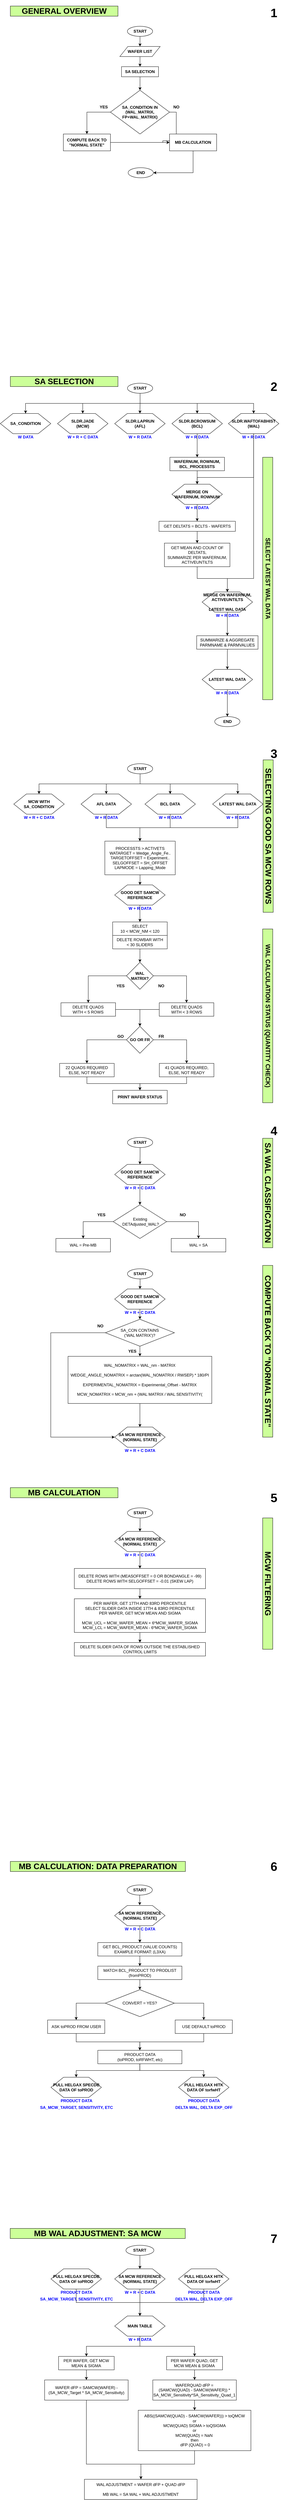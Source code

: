 <mxfile version="12.9.9" type="github">
  <diagram id="1Mv5UenHe6NZsJKYI-XA" name="Page-1">
    <mxGraphModel dx="980" dy="1054" grid="1" gridSize="10" guides="1" tooltips="1" connect="1" arrows="1" fold="1" page="1" pageScale="1" pageWidth="850" pageHeight="1100" math="0" shadow="0">
      <root>
        <mxCell id="0" />
        <mxCell id="1" parent="0" />
        <mxCell id="eDKnLKu3AF1lJeht246Q-283" value="&lt;h1&gt;SA WAL CLASSIFICATION&lt;/h1&gt;" style="rounded=0;whiteSpace=wrap;html=1;fontStyle=1;fillColor=#CCFF99;rotation=90;" vertex="1" parent="1">
          <mxGeometry x="642.47" y="3530" width="325.06" height="30" as="geometry" />
        </mxCell>
        <mxCell id="eDKnLKu3AF1lJeht246Q-268" value="&lt;h1&gt;SELECTING GOOD SA MCW ROWS&lt;/h1&gt;" style="rounded=0;whiteSpace=wrap;html=1;fontStyle=1;fillColor=#CCFF99;rotation=90;" vertex="1" parent="1">
          <mxGeometry x="580" y="2470" width="452.68" height="30" as="geometry" />
        </mxCell>
        <mxCell id="eDKnLKu3AF1lJeht246Q-3" style="edgeStyle=orthogonalEdgeStyle;rounded=0;orthogonalLoop=1;jettySize=auto;html=1;exitX=0.5;exitY=1;exitDx=0;exitDy=0;entryX=0.5;entryY=0;entryDx=0;entryDy=0;fontStyle=1" edge="1" parent="1" source="eDKnLKu3AF1lJeht246Q-1" target="eDKnLKu3AF1lJeht246Q-2">
          <mxGeometry relative="1" as="geometry" />
        </mxCell>
        <mxCell id="eDKnLKu3AF1lJeht246Q-1" value="&lt;span&gt;START&lt;/span&gt;" style="ellipse;whiteSpace=wrap;html=1;fontStyle=1" vertex="1" parent="1">
          <mxGeometry x="387.76" y="80" width="75" height="30" as="geometry" />
        </mxCell>
        <mxCell id="eDKnLKu3AF1lJeht246Q-5" style="edgeStyle=orthogonalEdgeStyle;rounded=0;orthogonalLoop=1;jettySize=auto;html=1;exitX=0.5;exitY=1;exitDx=0;exitDy=0;entryX=0.5;entryY=0;entryDx=0;entryDy=0;fontStyle=1" edge="1" parent="1" source="eDKnLKu3AF1lJeht246Q-2" target="eDKnLKu3AF1lJeht246Q-4">
          <mxGeometry relative="1" as="geometry" />
        </mxCell>
        <mxCell id="eDKnLKu3AF1lJeht246Q-2" value="WAFER LIST" style="shape=parallelogram;perimeter=parallelogramPerimeter;whiteSpace=wrap;html=1;fontStyle=1" vertex="1" parent="1">
          <mxGeometry x="365.26" y="140" width="120" height="30" as="geometry" />
        </mxCell>
        <mxCell id="eDKnLKu3AF1lJeht246Q-7" value="" style="edgeStyle=orthogonalEdgeStyle;rounded=0;orthogonalLoop=1;jettySize=auto;html=1;fontStyle=1" edge="1" parent="1" source="eDKnLKu3AF1lJeht246Q-4" target="eDKnLKu3AF1lJeht246Q-6">
          <mxGeometry relative="1" as="geometry" />
        </mxCell>
        <mxCell id="eDKnLKu3AF1lJeht246Q-4" value="&lt;span&gt;SA SELECTION&lt;/span&gt;" style="rounded=0;whiteSpace=wrap;html=1;fontStyle=1" vertex="1" parent="1">
          <mxGeometry x="370.27" y="200" width="110" height="30" as="geometry" />
        </mxCell>
        <mxCell id="eDKnLKu3AF1lJeht246Q-11" style="edgeStyle=orthogonalEdgeStyle;rounded=0;orthogonalLoop=1;jettySize=auto;html=1;exitX=0;exitY=0.5;exitDx=0;exitDy=0;entryX=0.5;entryY=0;entryDx=0;entryDy=0;fontStyle=1" edge="1" parent="1" source="eDKnLKu3AF1lJeht246Q-6" target="eDKnLKu3AF1lJeht246Q-8">
          <mxGeometry relative="1" as="geometry" />
        </mxCell>
        <mxCell id="eDKnLKu3AF1lJeht246Q-12" style="edgeStyle=orthogonalEdgeStyle;rounded=0;orthogonalLoop=1;jettySize=auto;html=1;exitX=1;exitY=0.5;exitDx=0;exitDy=0;fontStyle=1" edge="1" parent="1" source="eDKnLKu3AF1lJeht246Q-6" target="eDKnLKu3AF1lJeht246Q-10">
          <mxGeometry relative="1" as="geometry" />
        </mxCell>
        <mxCell id="eDKnLKu3AF1lJeht246Q-6" value="SA_CONDITION IN (WAL_MATRIX, FP+WAL_MATRIX)" style="rhombus;whiteSpace=wrap;html=1;fontStyle=1" vertex="1" parent="1">
          <mxGeometry x="337.4" y="270" width="175.71" height="130" as="geometry" />
        </mxCell>
        <mxCell id="eDKnLKu3AF1lJeht246Q-17" style="edgeStyle=orthogonalEdgeStyle;rounded=0;orthogonalLoop=1;jettySize=auto;html=1;exitX=1;exitY=0.5;exitDx=0;exitDy=0;fontStyle=1" edge="1" parent="1" source="eDKnLKu3AF1lJeht246Q-8" target="eDKnLKu3AF1lJeht246Q-10">
          <mxGeometry relative="1" as="geometry" />
        </mxCell>
        <mxCell id="eDKnLKu3AF1lJeht246Q-8" value="&lt;span&gt;COMPUTE BACK TO &quot;NORMAL STATE&quot;&lt;br&gt;&lt;/span&gt;" style="rounded=0;whiteSpace=wrap;html=1;fontStyle=1" vertex="1" parent="1">
          <mxGeometry x="197.4" y="400" width="140" height="50" as="geometry" />
        </mxCell>
        <mxCell id="eDKnLKu3AF1lJeht246Q-20" style="edgeStyle=orthogonalEdgeStyle;rounded=0;orthogonalLoop=1;jettySize=auto;html=1;exitX=0.5;exitY=1;exitDx=0;exitDy=0;entryX=1;entryY=0.5;entryDx=0;entryDy=0;fontStyle=1" edge="1" parent="1" source="eDKnLKu3AF1lJeht246Q-10" target="eDKnLKu3AF1lJeht246Q-18">
          <mxGeometry relative="1" as="geometry" />
        </mxCell>
        <mxCell id="eDKnLKu3AF1lJeht246Q-10" value="&lt;span&gt;MB CALCULATION&lt;br&gt;&lt;/span&gt;" style="rounded=0;whiteSpace=wrap;html=1;fontStyle=1" vertex="1" parent="1">
          <mxGeometry x="513.11" y="400" width="140" height="50" as="geometry" />
        </mxCell>
        <mxCell id="eDKnLKu3AF1lJeht246Q-13" value="&lt;span&gt;YES&lt;/span&gt;" style="text;html=1;align=center;verticalAlign=middle;resizable=0;points=[];autosize=1;fontStyle=1" vertex="1" parent="1">
          <mxGeometry x="297.4" y="310" width="40" height="20" as="geometry" />
        </mxCell>
        <mxCell id="eDKnLKu3AF1lJeht246Q-14" value="&lt;span&gt;NO&lt;/span&gt;" style="text;html=1;align=center;verticalAlign=middle;resizable=0;points=[];autosize=1;fontStyle=1" vertex="1" parent="1">
          <mxGeometry x="518.11" y="310" width="30" height="20" as="geometry" />
        </mxCell>
        <mxCell id="eDKnLKu3AF1lJeht246Q-18" value="&lt;span&gt;END&lt;/span&gt;" style="ellipse;whiteSpace=wrap;html=1;fontStyle=1" vertex="1" parent="1">
          <mxGeometry x="390" y="500" width="75" height="30" as="geometry" />
        </mxCell>
        <mxCell id="eDKnLKu3AF1lJeht246Q-21" value="&lt;h1&gt;&lt;span&gt;SA SELECTION&lt;/span&gt;&lt;/h1&gt;" style="rounded=0;whiteSpace=wrap;html=1;fontStyle=1;fillColor=#CCFF99;" vertex="1" parent="1">
          <mxGeometry x="39.76" y="1120" width="320" height="30" as="geometry" />
        </mxCell>
        <mxCell id="eDKnLKu3AF1lJeht246Q-38" style="edgeStyle=orthogonalEdgeStyle;rounded=0;orthogonalLoop=1;jettySize=auto;html=1;exitX=0.5;exitY=1;exitDx=0;exitDy=0;fontStyle=1" edge="1" parent="1" source="eDKnLKu3AF1lJeht246Q-22" target="eDKnLKu3AF1lJeht246Q-36">
          <mxGeometry relative="1" as="geometry" />
        </mxCell>
        <mxCell id="eDKnLKu3AF1lJeht246Q-39" style="edgeStyle=orthogonalEdgeStyle;rounded=0;orthogonalLoop=1;jettySize=auto;html=1;exitX=0.5;exitY=1;exitDx=0;exitDy=0;fontStyle=1" edge="1" parent="1" source="eDKnLKu3AF1lJeht246Q-22" target="eDKnLKu3AF1lJeht246Q-29">
          <mxGeometry relative="1" as="geometry" />
        </mxCell>
        <mxCell id="eDKnLKu3AF1lJeht246Q-40" style="edgeStyle=orthogonalEdgeStyle;rounded=0;orthogonalLoop=1;jettySize=auto;html=1;exitX=0.5;exitY=1;exitDx=0;exitDy=0;fontStyle=1" edge="1" parent="1" source="eDKnLKu3AF1lJeht246Q-22" target="eDKnLKu3AF1lJeht246Q-23">
          <mxGeometry relative="1" as="geometry" />
        </mxCell>
        <mxCell id="eDKnLKu3AF1lJeht246Q-41" style="edgeStyle=orthogonalEdgeStyle;rounded=0;orthogonalLoop=1;jettySize=auto;html=1;exitX=0.5;exitY=1;exitDx=0;exitDy=0;fontStyle=1" edge="1" parent="1" source="eDKnLKu3AF1lJeht246Q-22" target="eDKnLKu3AF1lJeht246Q-25">
          <mxGeometry relative="1" as="geometry" />
        </mxCell>
        <mxCell id="eDKnLKu3AF1lJeht246Q-42" style="edgeStyle=orthogonalEdgeStyle;rounded=0;orthogonalLoop=1;jettySize=auto;html=1;exitX=0.5;exitY=1;exitDx=0;exitDy=0;fontStyle=1" edge="1" parent="1" source="eDKnLKu3AF1lJeht246Q-22" target="eDKnLKu3AF1lJeht246Q-27">
          <mxGeometry relative="1" as="geometry" />
        </mxCell>
        <mxCell id="eDKnLKu3AF1lJeht246Q-22" value="&lt;span&gt;START&lt;/span&gt;" style="ellipse;whiteSpace=wrap;html=1;fontStyle=1" vertex="1" parent="1">
          <mxGeometry x="388" y="1140" width="75" height="30" as="geometry" />
        </mxCell>
        <mxCell id="eDKnLKu3AF1lJeht246Q-23" value="SLDR.JADE&lt;br&gt;(MCW)" style="shape=hexagon;perimeter=hexagonPerimeter2;whiteSpace=wrap;html=1;fontStyle=1" vertex="1" parent="1">
          <mxGeometry x="180" y="1230" width="150" height="60" as="geometry" />
        </mxCell>
        <mxCell id="eDKnLKu3AF1lJeht246Q-24" value="&lt;font color=&quot;#0000ff&quot;&gt;W + R + C DATA&lt;/font&gt;" style="text;html=1;align=center;verticalAlign=middle;resizable=0;points=[];autosize=1;fontStyle=1" vertex="1" parent="1">
          <mxGeometry x="200" y="1290" width="110" height="20" as="geometry" />
        </mxCell>
        <mxCell id="eDKnLKu3AF1lJeht246Q-25" value="SLDR.LAPRUN&lt;br&gt;(AFL)" style="shape=hexagon;perimeter=hexagonPerimeter2;whiteSpace=wrap;html=1;fontStyle=1" vertex="1" parent="1">
          <mxGeometry x="350" y="1230" width="150" height="60" as="geometry" />
        </mxCell>
        <mxCell id="eDKnLKu3AF1lJeht246Q-26" value="&lt;font color=&quot;#0000ff&quot;&gt;W + R DATA&lt;/font&gt;" style="text;html=1;align=center;verticalAlign=middle;resizable=0;points=[];autosize=1;fontStyle=1" vertex="1" parent="1">
          <mxGeometry x="385" y="1290" width="80" height="20" as="geometry" />
        </mxCell>
        <mxCell id="eDKnLKu3AF1lJeht246Q-142" value="" style="edgeStyle=orthogonalEdgeStyle;rounded=0;orthogonalLoop=1;jettySize=auto;html=1;fontStyle=1" edge="1" parent="1" source="eDKnLKu3AF1lJeht246Q-27" target="eDKnLKu3AF1lJeht246Q-44">
          <mxGeometry relative="1" as="geometry" />
        </mxCell>
        <mxCell id="eDKnLKu3AF1lJeht246Q-27" value="SLDR.BCROWSUM&lt;br&gt;(BCL)" style="shape=hexagon;perimeter=hexagonPerimeter2;whiteSpace=wrap;html=1;fontStyle=1" vertex="1" parent="1">
          <mxGeometry x="520.27" y="1230" width="150" height="60" as="geometry" />
        </mxCell>
        <mxCell id="eDKnLKu3AF1lJeht246Q-28" value="&lt;font color=&quot;#0000ff&quot;&gt;W + R DATA&lt;/font&gt;" style="text;html=1;align=center;verticalAlign=middle;resizable=0;points=[];autosize=1;fontStyle=1" vertex="1" parent="1">
          <mxGeometry x="555.27" y="1290" width="80" height="20" as="geometry" />
        </mxCell>
        <mxCell id="eDKnLKu3AF1lJeht246Q-70" style="edgeStyle=orthogonalEdgeStyle;rounded=0;orthogonalLoop=1;jettySize=auto;html=1;fontStyle=1" edge="1" parent="1" source="eDKnLKu3AF1lJeht246Q-29" target="eDKnLKu3AF1lJeht246Q-63">
          <mxGeometry relative="1" as="geometry">
            <Array as="points">
              <mxPoint x="763" y="1720" />
              <mxPoint x="685" y="1720" />
            </Array>
          </mxGeometry>
        </mxCell>
        <mxCell id="eDKnLKu3AF1lJeht246Q-143" style="edgeStyle=orthogonalEdgeStyle;rounded=0;orthogonalLoop=1;jettySize=auto;html=1;entryX=0.5;entryY=0;entryDx=0;entryDy=0;fontStyle=1" edge="1" parent="1" source="eDKnLKu3AF1lJeht246Q-29" target="eDKnLKu3AF1lJeht246Q-48">
          <mxGeometry relative="1" as="geometry">
            <Array as="points">
              <mxPoint x="763" y="1420" />
              <mxPoint x="595" y="1420" />
            </Array>
          </mxGeometry>
        </mxCell>
        <mxCell id="eDKnLKu3AF1lJeht246Q-29" value="SLDR.WAFTOFABHIST&lt;br&gt;(WAL)" style="shape=hexagon;perimeter=hexagonPerimeter2;whiteSpace=wrap;html=1;fontStyle=1" vertex="1" parent="1">
          <mxGeometry x="688.11" y="1230" width="150" height="60" as="geometry" />
        </mxCell>
        <mxCell id="eDKnLKu3AF1lJeht246Q-30" value="&lt;font color=&quot;#0000ff&quot;&gt;W + R DATA&lt;/font&gt;" style="text;html=1;align=center;verticalAlign=middle;resizable=0;points=[];autosize=1;fontStyle=1" vertex="1" parent="1">
          <mxGeometry x="723.11" y="1290" width="80" height="20" as="geometry" />
        </mxCell>
        <mxCell id="eDKnLKu3AF1lJeht246Q-36" value="SA_CONDITION" style="shape=hexagon;perimeter=hexagonPerimeter2;whiteSpace=wrap;html=1;fontStyle=1" vertex="1" parent="1">
          <mxGeometry x="10" y="1230" width="150" height="60" as="geometry" />
        </mxCell>
        <mxCell id="eDKnLKu3AF1lJeht246Q-37" value="&lt;font color=&quot;#0000ff&quot;&gt;W DATA&lt;/font&gt;" style="text;html=1;align=center;verticalAlign=middle;resizable=0;points=[];autosize=1;fontStyle=1" vertex="1" parent="1">
          <mxGeometry x="55" y="1290" width="60" height="20" as="geometry" />
        </mxCell>
        <mxCell id="eDKnLKu3AF1lJeht246Q-144" value="" style="edgeStyle=orthogonalEdgeStyle;rounded=0;orthogonalLoop=1;jettySize=auto;html=1;fontStyle=1" edge="1" parent="1" source="eDKnLKu3AF1lJeht246Q-44" target="eDKnLKu3AF1lJeht246Q-48">
          <mxGeometry relative="1" as="geometry" />
        </mxCell>
        <mxCell id="eDKnLKu3AF1lJeht246Q-44" value="WAFERNUM, ROWNUM, BCL_PROCESSTS" style="rounded=0;whiteSpace=wrap;html=1;fontStyle=1" vertex="1" parent="1">
          <mxGeometry x="514.15" y="1360" width="162.23" height="40" as="geometry" />
        </mxCell>
        <mxCell id="eDKnLKu3AF1lJeht246Q-55" style="edgeStyle=orthogonalEdgeStyle;rounded=0;orthogonalLoop=1;jettySize=auto;html=1;exitX=0.5;exitY=1;exitDx=0;exitDy=0;entryX=0.5;entryY=0;entryDx=0;entryDy=0;fontStyle=1" edge="1" parent="1" source="eDKnLKu3AF1lJeht246Q-48" target="eDKnLKu3AF1lJeht246Q-52">
          <mxGeometry relative="1" as="geometry" />
        </mxCell>
        <mxCell id="eDKnLKu3AF1lJeht246Q-48" value="MERGE ON &lt;br&gt;WAFERNUM, ROWNUM" style="shape=hexagon;perimeter=hexagonPerimeter2;whiteSpace=wrap;html=1;fontStyle=1" vertex="1" parent="1">
          <mxGeometry x="520.27" y="1440" width="150" height="60" as="geometry" />
        </mxCell>
        <mxCell id="eDKnLKu3AF1lJeht246Q-49" value="&lt;font color=&quot;#0000ff&quot;&gt;W + R DATA&lt;/font&gt;" style="text;html=1;align=center;verticalAlign=middle;resizable=0;points=[];autosize=1;fontStyle=1" vertex="1" parent="1">
          <mxGeometry x="555.27" y="1500" width="80" height="20" as="geometry" />
        </mxCell>
        <mxCell id="eDKnLKu3AF1lJeht246Q-59" style="edgeStyle=orthogonalEdgeStyle;rounded=0;orthogonalLoop=1;jettySize=auto;html=1;exitX=0.5;exitY=1;exitDx=0;exitDy=0;fontStyle=1" edge="1" parent="1" source="eDKnLKu3AF1lJeht246Q-52" target="eDKnLKu3AF1lJeht246Q-56">
          <mxGeometry relative="1" as="geometry" />
        </mxCell>
        <mxCell id="eDKnLKu3AF1lJeht246Q-52" value="&lt;span&gt;GET DELTATS = BCLTS - WAFERTS&lt;br&gt;&lt;/span&gt;" style="rounded=0;whiteSpace=wrap;html=1;fontStyle=0" vertex="1" parent="1">
          <mxGeometry x="481.72" y="1550" width="227.1" height="30" as="geometry" />
        </mxCell>
        <mxCell id="eDKnLKu3AF1lJeht246Q-71" style="edgeStyle=orthogonalEdgeStyle;rounded=0;orthogonalLoop=1;jettySize=auto;html=1;fontStyle=1" edge="1" parent="1" source="eDKnLKu3AF1lJeht246Q-56" target="eDKnLKu3AF1lJeht246Q-63">
          <mxGeometry relative="1" as="geometry">
            <Array as="points">
              <mxPoint x="595" y="1720" />
              <mxPoint x="685" y="1720" />
            </Array>
          </mxGeometry>
        </mxCell>
        <mxCell id="eDKnLKu3AF1lJeht246Q-56" value="GET MEAN AND COUNT OF DELTATS,&lt;br&gt;SUMMARIZE PER WAFERNUM, ACTIVEUNTILTS" style="rounded=0;whiteSpace=wrap;html=1;fontStyle=0" vertex="1" parent="1">
          <mxGeometry x="497.9" y="1615" width="194.73" height="70" as="geometry" />
        </mxCell>
        <mxCell id="eDKnLKu3AF1lJeht246Q-159" style="edgeStyle=orthogonalEdgeStyle;rounded=0;orthogonalLoop=1;jettySize=auto;html=1;exitX=0.5;exitY=1;exitDx=0;exitDy=0;" edge="1" parent="1" source="eDKnLKu3AF1lJeht246Q-63" target="eDKnLKu3AF1lJeht246Q-156">
          <mxGeometry relative="1" as="geometry" />
        </mxCell>
        <mxCell id="eDKnLKu3AF1lJeht246Q-63" value="MERGE ON WAFERNUM, ACTIVEUNTILTS&lt;br&gt;&lt;br&gt;LATEST WAL DATA" style="shape=hexagon;perimeter=hexagonPerimeter2;whiteSpace=wrap;html=1;fontStyle=1" vertex="1" parent="1">
          <mxGeometry x="610" y="1760" width="150" height="60" as="geometry" />
        </mxCell>
        <mxCell id="eDKnLKu3AF1lJeht246Q-64" value="&lt;font color=&quot;#0000ff&quot;&gt;W + R DATA&lt;/font&gt;" style="text;html=1;align=center;verticalAlign=middle;resizable=0;points=[];autosize=1;fontStyle=1" vertex="1" parent="1">
          <mxGeometry x="645" y="1820" width="80" height="20" as="geometry" />
        </mxCell>
        <mxCell id="eDKnLKu3AF1lJeht246Q-72" value="&lt;font color=&quot;#0000ff&quot;&gt;W + R DATA&lt;/font&gt;" style="text;html=1;align=center;verticalAlign=middle;resizable=0;points=[];autosize=1;fontStyle=1" vertex="1" parent="1">
          <mxGeometry x="645" y="2050" width="80" height="20" as="geometry" />
        </mxCell>
        <mxCell id="eDKnLKu3AF1lJeht246Q-299" style="edgeStyle=orthogonalEdgeStyle;rounded=0;orthogonalLoop=1;jettySize=auto;html=1;entryX=0.5;entryY=0;entryDx=0;entryDy=0;" edge="1" parent="1" source="eDKnLKu3AF1lJeht246Q-73" target="eDKnLKu3AF1lJeht246Q-298">
          <mxGeometry relative="1" as="geometry" />
        </mxCell>
        <mxCell id="eDKnLKu3AF1lJeht246Q-73" value="LATEST WAL DATA" style="shape=hexagon;perimeter=hexagonPerimeter2;whiteSpace=wrap;html=1;fontStyle=1" vertex="1" parent="1">
          <mxGeometry x="610" y="1990" width="150" height="60" as="geometry" />
        </mxCell>
        <mxCell id="eDKnLKu3AF1lJeht246Q-93" value="SELECT&lt;br&gt;10 &amp;lt; MCW_NM &amp;lt; 120" style="rounded=0;whiteSpace=wrap;html=1;fontStyle=0" vertex="1" parent="1">
          <mxGeometry x="344" y="2740" width="162.23" height="40" as="geometry" />
        </mxCell>
        <mxCell id="eDKnLKu3AF1lJeht246Q-313" style="edgeStyle=orthogonalEdgeStyle;rounded=0;orthogonalLoop=1;jettySize=auto;html=1;exitX=0.5;exitY=1;exitDx=0;exitDy=0;" edge="1" parent="1" source="eDKnLKu3AF1lJeht246Q-97" target="eDKnLKu3AF1lJeht246Q-99">
          <mxGeometry relative="1" as="geometry" />
        </mxCell>
        <mxCell id="eDKnLKu3AF1lJeht246Q-97" value="DELETE ROWBAR WITH&lt;br&gt;&amp;lt; 30 SLIDERS" style="rounded=0;whiteSpace=wrap;html=1;fontStyle=0" vertex="1" parent="1">
          <mxGeometry x="344" y="2780" width="162.23" height="40" as="geometry" />
        </mxCell>
        <mxCell id="eDKnLKu3AF1lJeht246Q-314" style="edgeStyle=orthogonalEdgeStyle;rounded=0;orthogonalLoop=1;jettySize=auto;html=1;exitX=0;exitY=0.5;exitDx=0;exitDy=0;" edge="1" parent="1" source="eDKnLKu3AF1lJeht246Q-99" target="eDKnLKu3AF1lJeht246Q-107">
          <mxGeometry relative="1" as="geometry" />
        </mxCell>
        <mxCell id="eDKnLKu3AF1lJeht246Q-315" style="edgeStyle=orthogonalEdgeStyle;rounded=0;orthogonalLoop=1;jettySize=auto;html=1;exitX=1;exitY=0.5;exitDx=0;exitDy=0;entryX=0.5;entryY=0;entryDx=0;entryDy=0;" edge="1" parent="1" source="eDKnLKu3AF1lJeht246Q-99" target="eDKnLKu3AF1lJeht246Q-104">
          <mxGeometry relative="1" as="geometry" />
        </mxCell>
        <mxCell id="eDKnLKu3AF1lJeht246Q-99" value="WAL MATRIX?" style="rhombus;whiteSpace=wrap;html=1;fontStyle=1" vertex="1" parent="1">
          <mxGeometry x="385.0" y="2860" width="80" height="80" as="geometry" />
        </mxCell>
        <mxCell id="eDKnLKu3AF1lJeht246Q-318" style="edgeStyle=orthogonalEdgeStyle;rounded=0;orthogonalLoop=1;jettySize=auto;html=1;exitX=0;exitY=0.5;exitDx=0;exitDy=0;entryX=0.5;entryY=0;entryDx=0;entryDy=0;" edge="1" parent="1" source="eDKnLKu3AF1lJeht246Q-104" target="eDKnLKu3AF1lJeht246Q-120">
          <mxGeometry relative="1" as="geometry" />
        </mxCell>
        <mxCell id="eDKnLKu3AF1lJeht246Q-104" value="DELETE QUADS &lt;br&gt;WITH &amp;lt; 3 ROWS" style="rounded=0;whiteSpace=wrap;html=1;fontStyle=0" vertex="1" parent="1">
          <mxGeometry x="482.5" y="2980" width="162.23" height="40" as="geometry" />
        </mxCell>
        <mxCell id="eDKnLKu3AF1lJeht246Q-317" style="edgeStyle=orthogonalEdgeStyle;rounded=0;orthogonalLoop=1;jettySize=auto;html=1;exitX=1;exitY=0.5;exitDx=0;exitDy=0;entryX=0.5;entryY=0;entryDx=0;entryDy=0;" edge="1" parent="1" source="eDKnLKu3AF1lJeht246Q-107" target="eDKnLKu3AF1lJeht246Q-120">
          <mxGeometry relative="1" as="geometry" />
        </mxCell>
        <mxCell id="eDKnLKu3AF1lJeht246Q-107" value="DELETE QUADS &lt;br&gt;WITH &amp;lt; 5 ROWS" style="rounded=0;whiteSpace=wrap;html=1;fontStyle=0" vertex="1" parent="1">
          <mxGeometry x="190.27" y="2980" width="162.23" height="40" as="geometry" />
        </mxCell>
        <mxCell id="eDKnLKu3AF1lJeht246Q-110" value="&lt;span&gt;YES&lt;/span&gt;" style="text;html=1;align=center;verticalAlign=middle;resizable=0;points=[];autosize=1;fontStyle=1" vertex="1" parent="1">
          <mxGeometry x="346.93" y="2920" width="40" height="20" as="geometry" />
        </mxCell>
        <mxCell id="eDKnLKu3AF1lJeht246Q-111" value="&lt;span&gt;NO&lt;/span&gt;" style="text;html=1;align=center;verticalAlign=middle;resizable=0;points=[];autosize=1;fontStyle=1" vertex="1" parent="1">
          <mxGeometry x="473.05" y="2920" width="30" height="20" as="geometry" />
        </mxCell>
        <mxCell id="eDKnLKu3AF1lJeht246Q-319" style="edgeStyle=orthogonalEdgeStyle;rounded=0;orthogonalLoop=1;jettySize=auto;html=1;exitX=0;exitY=0.5;exitDx=0;exitDy=0;" edge="1" parent="1" source="eDKnLKu3AF1lJeht246Q-120" target="eDKnLKu3AF1lJeht246Q-122">
          <mxGeometry relative="1" as="geometry" />
        </mxCell>
        <mxCell id="eDKnLKu3AF1lJeht246Q-320" style="edgeStyle=orthogonalEdgeStyle;rounded=0;orthogonalLoop=1;jettySize=auto;html=1;exitX=1;exitY=0.5;exitDx=0;exitDy=0;" edge="1" parent="1" source="eDKnLKu3AF1lJeht246Q-120" target="eDKnLKu3AF1lJeht246Q-121">
          <mxGeometry relative="1" as="geometry" />
        </mxCell>
        <mxCell id="eDKnLKu3AF1lJeht246Q-120" value="GO OR FR" style="rhombus;whiteSpace=wrap;html=1;fontStyle=1" vertex="1" parent="1">
          <mxGeometry x="385.0" y="3050" width="80" height="80" as="geometry" />
        </mxCell>
        <mxCell id="eDKnLKu3AF1lJeht246Q-323" style="edgeStyle=orthogonalEdgeStyle;rounded=0;orthogonalLoop=1;jettySize=auto;html=1;exitX=0.5;exitY=1;exitDx=0;exitDy=0;" edge="1" parent="1" source="eDKnLKu3AF1lJeht246Q-121" target="eDKnLKu3AF1lJeht246Q-321">
          <mxGeometry relative="1" as="geometry" />
        </mxCell>
        <mxCell id="eDKnLKu3AF1lJeht246Q-121" value="41 QUADS REQUIRED,&lt;br&gt;ELSE, NOT READY" style="rounded=0;whiteSpace=wrap;html=1;fontStyle=0" vertex="1" parent="1">
          <mxGeometry x="482.77" y="3160" width="162.23" height="40" as="geometry" />
        </mxCell>
        <mxCell id="eDKnLKu3AF1lJeht246Q-322" style="edgeStyle=orthogonalEdgeStyle;rounded=0;orthogonalLoop=1;jettySize=auto;html=1;exitX=0.5;exitY=1;exitDx=0;exitDy=0;" edge="1" parent="1" source="eDKnLKu3AF1lJeht246Q-122" target="eDKnLKu3AF1lJeht246Q-321">
          <mxGeometry relative="1" as="geometry" />
        </mxCell>
        <mxCell id="eDKnLKu3AF1lJeht246Q-122" value="22 QUADS REQUIRED&lt;br&gt;ELSE, NOT READY" style="rounded=0;whiteSpace=wrap;html=1;fontStyle=0" vertex="1" parent="1">
          <mxGeometry x="186.29" y="3160" width="162.23" height="40" as="geometry" />
        </mxCell>
        <mxCell id="eDKnLKu3AF1lJeht246Q-145" value="MCW WITH SA_CONDITION" style="shape=hexagon;perimeter=hexagonPerimeter2;whiteSpace=wrap;html=1;fontStyle=1" vertex="1" parent="1">
          <mxGeometry x="50" y="2360" width="150" height="60" as="geometry" />
        </mxCell>
        <mxCell id="eDKnLKu3AF1lJeht246Q-146" value="&lt;font color=&quot;#0000ff&quot;&gt;W + R + C DATA&lt;/font&gt;" style="text;html=1;align=center;verticalAlign=middle;resizable=0;points=[];autosize=1;fontStyle=1" vertex="1" parent="1">
          <mxGeometry x="70" y="2420" width="110" height="20" as="geometry" />
        </mxCell>
        <mxCell id="eDKnLKu3AF1lJeht246Q-280" style="edgeStyle=orthogonalEdgeStyle;rounded=0;orthogonalLoop=1;jettySize=auto;html=1;" edge="1" parent="1" source="eDKnLKu3AF1lJeht246Q-147" target="eDKnLKu3AF1lJeht246Q-183">
          <mxGeometry relative="1" as="geometry" />
        </mxCell>
        <mxCell id="eDKnLKu3AF1lJeht246Q-147" value="PROCESSTS &amp;gt; ACTIVETS&lt;br&gt;WATARGET = Wedge_Angle_Fe..&lt;br&gt;TARGETOFFSET = Experiment..&lt;br&gt;SELGOFFSET = SH_OFFSET&lt;br&gt;LAPMODE = Lapping_Mode" style="rounded=0;whiteSpace=wrap;html=1;fontStyle=0" vertex="1" parent="1">
          <mxGeometry x="320.73" y="2500" width="209.27" height="100" as="geometry" />
        </mxCell>
        <mxCell id="eDKnLKu3AF1lJeht246Q-275" style="edgeStyle=orthogonalEdgeStyle;rounded=0;orthogonalLoop=1;jettySize=auto;html=1;" edge="1" parent="1" source="eDKnLKu3AF1lJeht246Q-152" target="eDKnLKu3AF1lJeht246Q-147">
          <mxGeometry relative="1" as="geometry">
            <Array as="points">
              <mxPoint x="325" y="2460" />
              <mxPoint x="425" y="2460" />
            </Array>
          </mxGeometry>
        </mxCell>
        <mxCell id="eDKnLKu3AF1lJeht246Q-152" value="AFL DATA" style="shape=hexagon;perimeter=hexagonPerimeter2;whiteSpace=wrap;html=1;fontStyle=1" vertex="1" parent="1">
          <mxGeometry x="250" y="2360" width="150" height="60" as="geometry" />
        </mxCell>
        <mxCell id="eDKnLKu3AF1lJeht246Q-153" value="&lt;font color=&quot;#0000ff&quot;&gt;W + R DATA&lt;/font&gt;" style="text;html=1;align=center;verticalAlign=middle;resizable=0;points=[];autosize=1;fontStyle=1" vertex="1" parent="1">
          <mxGeometry x="285" y="2420" width="80" height="20" as="geometry" />
        </mxCell>
        <mxCell id="eDKnLKu3AF1lJeht246Q-279" style="edgeStyle=orthogonalEdgeStyle;rounded=0;orthogonalLoop=1;jettySize=auto;html=1;" edge="1" parent="1" source="eDKnLKu3AF1lJeht246Q-154" target="eDKnLKu3AF1lJeht246Q-147">
          <mxGeometry relative="1" as="geometry">
            <Array as="points">
              <mxPoint x="515" y="2460" />
              <mxPoint x="425" y="2460" />
            </Array>
          </mxGeometry>
        </mxCell>
        <mxCell id="eDKnLKu3AF1lJeht246Q-154" value="BCL DATA" style="shape=hexagon;perimeter=hexagonPerimeter2;whiteSpace=wrap;html=1;fontStyle=1" vertex="1" parent="1">
          <mxGeometry x="440" y="2360" width="150" height="60" as="geometry" />
        </mxCell>
        <mxCell id="eDKnLKu3AF1lJeht246Q-155" value="&lt;font color=&quot;#0000ff&quot;&gt;W + R DATA&lt;/font&gt;" style="text;html=1;align=center;verticalAlign=middle;resizable=0;points=[];autosize=1;fontStyle=1" vertex="1" parent="1">
          <mxGeometry x="475" y="2420" width="80" height="20" as="geometry" />
        </mxCell>
        <mxCell id="eDKnLKu3AF1lJeht246Q-160" value="" style="edgeStyle=orthogonalEdgeStyle;rounded=0;orthogonalLoop=1;jettySize=auto;html=1;" edge="1" parent="1" source="eDKnLKu3AF1lJeht246Q-156" target="eDKnLKu3AF1lJeht246Q-73">
          <mxGeometry relative="1" as="geometry" />
        </mxCell>
        <mxCell id="eDKnLKu3AF1lJeht246Q-156" value="&lt;div&gt;&lt;span style=&quot;font-weight: normal&quot;&gt;&lt;span style=&quot;color: rgb(0 , 0 , 0) ; font-family: &amp;#34;helvetica&amp;#34; ; font-size: 12px ; font-style: normal ; letter-spacing: normal ; text-indent: 0px ; text-transform: none ; word-spacing: 0px ; background-color: rgb(248 , 249 , 250) ; float: none ; display: inline&quot;&gt;SUMMARIZE &amp;amp; AGGREGATE PARMNAME &amp;amp; PARMVALUES&lt;/span&gt;&lt;/span&gt;&lt;br&gt;&lt;/div&gt;" style="rounded=0;whiteSpace=wrap;html=1;fontStyle=1" vertex="1" parent="1">
          <mxGeometry x="593.81" y="1890" width="182.37" height="40" as="geometry" />
        </mxCell>
        <mxCell id="eDKnLKu3AF1lJeht246Q-312" style="edgeStyle=orthogonalEdgeStyle;rounded=0;orthogonalLoop=1;jettySize=auto;html=1;exitX=0.5;exitY=1;exitDx=0;exitDy=0;" edge="1" parent="1" source="eDKnLKu3AF1lJeht246Q-183" target="eDKnLKu3AF1lJeht246Q-93">
          <mxGeometry relative="1" as="geometry" />
        </mxCell>
        <mxCell id="eDKnLKu3AF1lJeht246Q-183" value="GOOD DET SAMCW REFERENCE" style="shape=hexagon;perimeter=hexagonPerimeter2;whiteSpace=wrap;html=1;fontStyle=1" vertex="1" parent="1">
          <mxGeometry x="350" y="2630" width="150" height="60" as="geometry" />
        </mxCell>
        <mxCell id="eDKnLKu3AF1lJeht246Q-184" value="&lt;font color=&quot;#0000ff&quot;&gt;W + R DATA&lt;/font&gt;" style="text;html=1;align=center;verticalAlign=middle;resizable=0;points=[];autosize=1;fontStyle=1" vertex="1" parent="1">
          <mxGeometry x="385.36" y="2690" width="80" height="20" as="geometry" />
        </mxCell>
        <mxCell id="eDKnLKu3AF1lJeht246Q-294" style="edgeStyle=orthogonalEdgeStyle;rounded=0;orthogonalLoop=1;jettySize=auto;html=1;exitX=0;exitY=0.5;exitDx=0;exitDy=0;entryX=0.5;entryY=0;entryDx=0;entryDy=0;" edge="1" parent="1" source="eDKnLKu3AF1lJeht246Q-188" target="eDKnLKu3AF1lJeht246Q-192">
          <mxGeometry relative="1" as="geometry" />
        </mxCell>
        <mxCell id="eDKnLKu3AF1lJeht246Q-295" style="edgeStyle=orthogonalEdgeStyle;rounded=0;orthogonalLoop=1;jettySize=auto;html=1;entryX=0.5;entryY=0;entryDx=0;entryDy=0;" edge="1" parent="1" source="eDKnLKu3AF1lJeht246Q-188" target="eDKnLKu3AF1lJeht246Q-194">
          <mxGeometry relative="1" as="geometry" />
        </mxCell>
        <mxCell id="eDKnLKu3AF1lJeht246Q-188" value="&lt;span style=&quot;font-weight: normal&quot;&gt;Existing&lt;br&gt;&amp;nbsp;DETAdjusted_WAL?&lt;/span&gt;" style="rhombus;whiteSpace=wrap;html=1;fontStyle=1" vertex="1" parent="1">
          <mxGeometry x="345.57" y="3580" width="158.86" height="100" as="geometry" />
        </mxCell>
        <mxCell id="eDKnLKu3AF1lJeht246Q-192" value="WAL = Pre-MB" style="rounded=0;whiteSpace=wrap;html=1;fontStyle=0" vertex="1" parent="1">
          <mxGeometry x="175.17" y="3680" width="162.23" height="40" as="geometry" />
        </mxCell>
        <mxCell id="eDKnLKu3AF1lJeht246Q-194" value="WAL = SA" style="rounded=0;whiteSpace=wrap;html=1;fontStyle=0" vertex="1" parent="1">
          <mxGeometry x="518.11" y="3680" width="162.23" height="40" as="geometry" />
        </mxCell>
        <mxCell id="eDKnLKu3AF1lJeht246Q-196" value="&lt;b&gt;YES&lt;/b&gt;" style="text;html=1;align=center;verticalAlign=middle;resizable=0;points=[];autosize=1;" vertex="1" parent="1">
          <mxGeometry x="290" y="3600" width="40" height="20" as="geometry" />
        </mxCell>
        <mxCell id="eDKnLKu3AF1lJeht246Q-204" value="&lt;b&gt;NO&lt;/b&gt;" style="text;html=1;align=center;verticalAlign=middle;resizable=0;points=[];autosize=1;" vertex="1" parent="1">
          <mxGeometry x="537.13" y="3600" width="30" height="20" as="geometry" />
        </mxCell>
        <mxCell id="eDKnLKu3AF1lJeht246Q-332" style="edgeStyle=orthogonalEdgeStyle;rounded=0;orthogonalLoop=1;jettySize=auto;html=1;exitX=0.5;exitY=1;exitDx=0;exitDy=0;" edge="1" parent="1" source="eDKnLKu3AF1lJeht246Q-206" target="eDKnLKu3AF1lJeht246Q-329">
          <mxGeometry relative="1" as="geometry" />
        </mxCell>
        <mxCell id="eDKnLKu3AF1lJeht246Q-206" value="&lt;span&gt;START&lt;/span&gt;" style="ellipse;whiteSpace=wrap;html=1;fontStyle=1" vertex="1" parent="1">
          <mxGeometry x="388" y="3770" width="75" height="30" as="geometry" />
        </mxCell>
        <mxCell id="eDKnLKu3AF1lJeht246Q-239" style="edgeStyle=orthogonalEdgeStyle;rounded=0;orthogonalLoop=1;jettySize=auto;html=1;" edge="1" parent="1" source="eDKnLKu3AF1lJeht246Q-233" target="eDKnLKu3AF1lJeht246Q-238">
          <mxGeometry relative="1" as="geometry" />
        </mxCell>
        <mxCell id="eDKnLKu3AF1lJeht246Q-399" style="edgeStyle=orthogonalEdgeStyle;rounded=0;orthogonalLoop=1;jettySize=auto;html=1;exitX=0;exitY=0.5;exitDx=0;exitDy=0;entryX=0;entryY=0.5;entryDx=0;entryDy=0;" edge="1" parent="1" source="eDKnLKu3AF1lJeht246Q-233" target="eDKnLKu3AF1lJeht246Q-342">
          <mxGeometry relative="1" as="geometry">
            <Array as="points">
              <mxPoint x="160" y="3960" />
              <mxPoint x="160" y="4270" />
            </Array>
          </mxGeometry>
        </mxCell>
        <mxCell id="eDKnLKu3AF1lJeht246Q-233" value="&lt;span&gt;SA_CON CONTAINS &lt;br&gt;(&#39;WAL MATRIX&#39;)?&lt;/span&gt;" style="rhombus;whiteSpace=wrap;html=1;fontStyle=0" vertex="1" parent="1">
          <mxGeometry x="322.37" y="3920" width="205.24" height="80" as="geometry" />
        </mxCell>
        <mxCell id="eDKnLKu3AF1lJeht246Q-344" value="" style="edgeStyle=orthogonalEdgeStyle;rounded=0;orthogonalLoop=1;jettySize=auto;html=1;" edge="1" parent="1" source="eDKnLKu3AF1lJeht246Q-238" target="eDKnLKu3AF1lJeht246Q-342">
          <mxGeometry relative="1" as="geometry" />
        </mxCell>
        <mxCell id="eDKnLKu3AF1lJeht246Q-238" value="WAL_NOMATRIX = WAL_nm - MATRIX&lt;br&gt;&lt;br&gt;WEDGE_ANGLE_NOMATRIX = arctan(WAL_NOMATRIX / RWSEP) * 180/PI&lt;br&gt;&lt;br&gt;EXPERIMENTAL_NOMATRIX = Experimental_Offset - MATRIX&lt;br&gt;&lt;br&gt;MCW_NOMATRIX = MCW_nm + (WAL MATRIX / WAL SENSITIVITY(" style="rounded=0;whiteSpace=wrap;html=1;fontStyle=0" vertex="1" parent="1">
          <mxGeometry x="211.28" y="4030" width="427.43" height="140" as="geometry" />
        </mxCell>
        <mxCell id="eDKnLKu3AF1lJeht246Q-278" style="edgeStyle=orthogonalEdgeStyle;rounded=0;orthogonalLoop=1;jettySize=auto;html=1;" edge="1" parent="1" source="eDKnLKu3AF1lJeht246Q-259" target="eDKnLKu3AF1lJeht246Q-147">
          <mxGeometry relative="1" as="geometry">
            <Array as="points">
              <mxPoint x="716" y="2460" />
              <mxPoint x="425" y="2460" />
            </Array>
          </mxGeometry>
        </mxCell>
        <mxCell id="eDKnLKu3AF1lJeht246Q-259" value="LATEST WAL DATA" style="shape=hexagon;perimeter=hexagonPerimeter2;whiteSpace=wrap;html=1;fontStyle=1" vertex="1" parent="1">
          <mxGeometry x="641.22" y="2360" width="150" height="60" as="geometry" />
        </mxCell>
        <mxCell id="eDKnLKu3AF1lJeht246Q-260" value="&lt;font color=&quot;#0000ff&quot;&gt;W + R DATA&lt;/font&gt;" style="text;html=1;align=center;verticalAlign=middle;resizable=0;points=[];autosize=1;fontStyle=1" vertex="1" parent="1">
          <mxGeometry x="676.22" y="2420" width="80" height="20" as="geometry" />
        </mxCell>
        <mxCell id="eDKnLKu3AF1lJeht246Q-265" value="&lt;h2&gt;WAL CALCULATION STATUS (QUANTITY CHECK)&lt;/h2&gt;" style="rounded=0;whiteSpace=wrap;html=1;fontStyle=1;fillColor=#CCFF99;rotation=90;" vertex="1" parent="1">
          <mxGeometry x="547.03" y="3003.92" width="515.95" height="30" as="geometry" />
        </mxCell>
        <mxCell id="eDKnLKu3AF1lJeht246Q-266" value="&lt;h2&gt;&lt;span&gt;SELECT LATEST WAL DATA&lt;/span&gt;&lt;/h2&gt;" style="rounded=0;whiteSpace=wrap;html=1;fontStyle=1;fillColor=#CCFF99;rotation=90;" vertex="1" parent="1">
          <mxGeometry x="445" y="1705" width="720" height="30" as="geometry" />
        </mxCell>
        <mxCell id="eDKnLKu3AF1lJeht246Q-270" value="&lt;h1&gt;&lt;span&gt;GENERAL OVERVIEW&lt;/span&gt;&lt;/h1&gt;" style="rounded=0;whiteSpace=wrap;html=1;fontStyle=1;fillColor=#CCFF99;" vertex="1" parent="1">
          <mxGeometry x="39.76" y="20" width="320" height="30" as="geometry" />
        </mxCell>
        <mxCell id="eDKnLKu3AF1lJeht246Q-285" style="edgeStyle=orthogonalEdgeStyle;rounded=0;orthogonalLoop=1;jettySize=auto;html=1;" edge="1" parent="1" source="eDKnLKu3AF1lJeht246Q-284" target="eDKnLKu3AF1lJeht246Q-145">
          <mxGeometry relative="1" as="geometry">
            <Array as="points">
              <mxPoint x="426" y="2330" />
              <mxPoint x="125" y="2330" />
            </Array>
          </mxGeometry>
        </mxCell>
        <mxCell id="eDKnLKu3AF1lJeht246Q-286" style="edgeStyle=orthogonalEdgeStyle;rounded=0;orthogonalLoop=1;jettySize=auto;html=1;" edge="1" parent="1" source="eDKnLKu3AF1lJeht246Q-284" target="eDKnLKu3AF1lJeht246Q-259">
          <mxGeometry relative="1" as="geometry">
            <Array as="points">
              <mxPoint x="426" y="2330" />
              <mxPoint x="716" y="2330" />
            </Array>
          </mxGeometry>
        </mxCell>
        <mxCell id="eDKnLKu3AF1lJeht246Q-287" style="edgeStyle=orthogonalEdgeStyle;rounded=0;orthogonalLoop=1;jettySize=auto;html=1;" edge="1" parent="1" source="eDKnLKu3AF1lJeht246Q-284" target="eDKnLKu3AF1lJeht246Q-152">
          <mxGeometry relative="1" as="geometry" />
        </mxCell>
        <mxCell id="eDKnLKu3AF1lJeht246Q-288" style="edgeStyle=orthogonalEdgeStyle;rounded=0;orthogonalLoop=1;jettySize=auto;html=1;entryX=0.5;entryY=0;entryDx=0;entryDy=0;" edge="1" parent="1" source="eDKnLKu3AF1lJeht246Q-284" target="eDKnLKu3AF1lJeht246Q-154">
          <mxGeometry relative="1" as="geometry" />
        </mxCell>
        <mxCell id="eDKnLKu3AF1lJeht246Q-284" value="&lt;span&gt;START&lt;/span&gt;" style="ellipse;whiteSpace=wrap;html=1;fontStyle=1" vertex="1" parent="1">
          <mxGeometry x="388" y="2270" width="75" height="30" as="geometry" />
        </mxCell>
        <mxCell id="eDKnLKu3AF1lJeht246Q-292" style="edgeStyle=orthogonalEdgeStyle;rounded=0;orthogonalLoop=1;jettySize=auto;html=1;exitX=0.5;exitY=1;exitDx=0;exitDy=0;" edge="1" parent="1" source="eDKnLKu3AF1lJeht246Q-289" target="eDKnLKu3AF1lJeht246Q-290">
          <mxGeometry relative="1" as="geometry" />
        </mxCell>
        <mxCell id="eDKnLKu3AF1lJeht246Q-289" value="&lt;span&gt;START&lt;/span&gt;" style="ellipse;whiteSpace=wrap;html=1;fontStyle=1" vertex="1" parent="1">
          <mxGeometry x="388" y="3380" width="75" height="30" as="geometry" />
        </mxCell>
        <mxCell id="eDKnLKu3AF1lJeht246Q-293" style="edgeStyle=orthogonalEdgeStyle;rounded=0;orthogonalLoop=1;jettySize=auto;html=1;" edge="1" parent="1" source="eDKnLKu3AF1lJeht246Q-290" target="eDKnLKu3AF1lJeht246Q-188">
          <mxGeometry relative="1" as="geometry" />
        </mxCell>
        <mxCell id="eDKnLKu3AF1lJeht246Q-290" value="GOOD DET SAMCW REFERENCE" style="shape=hexagon;perimeter=hexagonPerimeter2;whiteSpace=wrap;html=1;fontStyle=1" vertex="1" parent="1">
          <mxGeometry x="350" y="3460" width="150" height="60" as="geometry" />
        </mxCell>
        <mxCell id="eDKnLKu3AF1lJeht246Q-291" value="&lt;font color=&quot;#0000ff&quot;&gt;W + R + C DATA&lt;/font&gt;" style="text;html=1;align=center;verticalAlign=middle;resizable=0;points=[];autosize=1;fontStyle=1" vertex="1" parent="1">
          <mxGeometry x="370" y="3520" width="110" height="20" as="geometry" />
        </mxCell>
        <mxCell id="eDKnLKu3AF1lJeht246Q-298" value="&lt;span&gt;END&lt;/span&gt;" style="ellipse;whiteSpace=wrap;html=1;fontStyle=1" vertex="1" parent="1">
          <mxGeometry x="647.5" y="2130" width="75" height="30" as="geometry" />
        </mxCell>
        <mxCell id="eDKnLKu3AF1lJeht246Q-300" value="&lt;h1&gt;&lt;b&gt;&lt;font style=&quot;font-size: 36px&quot;&gt;1&lt;/font&gt;&lt;/b&gt;&lt;/h1&gt;" style="text;html=1;align=center;verticalAlign=middle;resizable=0;points=[];autosize=1;" vertex="1" parent="1">
          <mxGeometry x="803.11" y="10" width="40" height="60" as="geometry" />
        </mxCell>
        <mxCell id="eDKnLKu3AF1lJeht246Q-301" value="&lt;h1&gt;&lt;b&gt;&lt;font style=&quot;font-size: 36px&quot;&gt;2&lt;/font&gt;&lt;/b&gt;&lt;/h1&gt;" style="text;html=1;align=center;verticalAlign=middle;resizable=0;points=[];autosize=1;" vertex="1" parent="1">
          <mxGeometry x="803.11" y="1120" width="40" height="60" as="geometry" />
        </mxCell>
        <mxCell id="eDKnLKu3AF1lJeht246Q-304" value="&lt;h1&gt;&lt;b&gt;&lt;font style=&quot;font-size: 36px&quot;&gt;3&lt;/font&gt;&lt;/b&gt;&lt;/h1&gt;" style="text;html=1;align=center;verticalAlign=middle;resizable=0;points=[];autosize=1;" vertex="1" parent="1">
          <mxGeometry x="803.11" y="2210" width="40" height="60" as="geometry" />
        </mxCell>
        <mxCell id="eDKnLKu3AF1lJeht246Q-308" value="&lt;span&gt;GO&lt;/span&gt;" style="text;html=1;align=center;verticalAlign=middle;resizable=0;points=[];autosize=1;fontStyle=1" vertex="1" parent="1">
          <mxGeometry x="351.93" y="3070" width="30" height="20" as="geometry" />
        </mxCell>
        <mxCell id="eDKnLKu3AF1lJeht246Q-309" value="&lt;span&gt;FR&lt;/span&gt;" style="text;html=1;align=center;verticalAlign=middle;resizable=0;points=[];autosize=1;fontStyle=1" vertex="1" parent="1">
          <mxGeometry x="473.05" y="3070" width="30" height="20" as="geometry" />
        </mxCell>
        <mxCell id="eDKnLKu3AF1lJeht246Q-321" value="&lt;b&gt;PRINT WAFER STATUS&lt;/b&gt;" style="rounded=0;whiteSpace=wrap;html=1;fontStyle=0" vertex="1" parent="1">
          <mxGeometry x="344" y="3240" width="162.23" height="40" as="geometry" />
        </mxCell>
        <mxCell id="eDKnLKu3AF1lJeht246Q-324" value="&lt;h1&gt;&lt;b&gt;&lt;font style=&quot;font-size: 36px&quot;&gt;4&lt;/font&gt;&lt;/b&gt;&lt;/h1&gt;" style="text;html=1;align=center;verticalAlign=middle;resizable=0;points=[];autosize=1;" vertex="1" parent="1">
          <mxGeometry x="803.11" y="3330" width="40" height="60" as="geometry" />
        </mxCell>
        <mxCell id="eDKnLKu3AF1lJeht246Q-326" value="&lt;h1&gt;&lt;b&gt;&lt;font style=&quot;font-size: 36px&quot;&gt;5&lt;/font&gt;&lt;/b&gt;&lt;/h1&gt;" style="text;html=1;align=center;verticalAlign=middle;resizable=0;points=[];autosize=1;" vertex="1" parent="1">
          <mxGeometry x="803.11" y="4420" width="40" height="60" as="geometry" />
        </mxCell>
        <mxCell id="eDKnLKu3AF1lJeht246Q-328" value="&lt;font color=&quot;#0000ff&quot;&gt;W + R + C DATA&lt;/font&gt;" style="text;html=1;align=center;verticalAlign=middle;resizable=0;points=[];autosize=1;fontStyle=1" vertex="1" parent="1">
          <mxGeometry x="369.99" y="3890" width="110" height="20" as="geometry" />
        </mxCell>
        <mxCell id="eDKnLKu3AF1lJeht246Q-336" style="edgeStyle=orthogonalEdgeStyle;rounded=0;orthogonalLoop=1;jettySize=auto;html=1;exitX=0.5;exitY=1;exitDx=0;exitDy=0;entryX=0.5;entryY=0;entryDx=0;entryDy=0;" edge="1" parent="1" source="eDKnLKu3AF1lJeht246Q-329" target="eDKnLKu3AF1lJeht246Q-233">
          <mxGeometry relative="1" as="geometry" />
        </mxCell>
        <mxCell id="eDKnLKu3AF1lJeht246Q-329" value="GOOD DET SAMCW REFERENCE" style="shape=hexagon;perimeter=hexagonPerimeter2;whiteSpace=wrap;html=1;fontStyle=1" vertex="1" parent="1">
          <mxGeometry x="350" y="3830" width="150" height="60" as="geometry" />
        </mxCell>
        <mxCell id="eDKnLKu3AF1lJeht246Q-337" value="&lt;h1&gt;COMPUTE BACK TO &quot;NORMAL STATE&quot;&lt;/h1&gt;" style="rounded=0;whiteSpace=wrap;html=1;fontStyle=1;fillColor=#CCFF99;rotation=90;" vertex="1" parent="1">
          <mxGeometry x="550" y="4000" width="510" height="30" as="geometry" />
        </mxCell>
        <mxCell id="eDKnLKu3AF1lJeht246Q-339" value="&lt;h1&gt;&lt;span&gt;MB CALCULATION&lt;/span&gt;&lt;/h1&gt;" style="rounded=0;whiteSpace=wrap;html=1;fontStyle=1;fillColor=#CCFF99;" vertex="1" parent="1">
          <mxGeometry x="39.76" y="4420" width="320" height="30" as="geometry" />
        </mxCell>
        <mxCell id="eDKnLKu3AF1lJeht246Q-342" value="SA MCW REFERENCE (NORMAL STATE)" style="shape=hexagon;perimeter=hexagonPerimeter2;whiteSpace=wrap;html=1;fontStyle=1" vertex="1" parent="1">
          <mxGeometry x="350" y="4240" width="150" height="60" as="geometry" />
        </mxCell>
        <mxCell id="eDKnLKu3AF1lJeht246Q-343" value="&lt;font color=&quot;#0000ff&quot;&gt;W + R + C DATA&lt;/font&gt;" style="text;html=1;align=center;verticalAlign=middle;resizable=0;points=[];autosize=1;fontStyle=1" vertex="1" parent="1">
          <mxGeometry x="369.99" y="4300" width="110" height="20" as="geometry" />
        </mxCell>
        <mxCell id="eDKnLKu3AF1lJeht246Q-348" style="edgeStyle=orthogonalEdgeStyle;rounded=0;orthogonalLoop=1;jettySize=auto;html=1;exitX=0.5;exitY=1;exitDx=0;exitDy=0;" edge="1" parent="1" source="eDKnLKu3AF1lJeht246Q-345" target="eDKnLKu3AF1lJeht246Q-346">
          <mxGeometry relative="1" as="geometry" />
        </mxCell>
        <mxCell id="eDKnLKu3AF1lJeht246Q-345" value="&lt;span&gt;START&lt;/span&gt;" style="ellipse;whiteSpace=wrap;html=1;fontStyle=1" vertex="1" parent="1">
          <mxGeometry x="388" y="4480" width="75" height="30" as="geometry" />
        </mxCell>
        <mxCell id="eDKnLKu3AF1lJeht246Q-350" style="edgeStyle=orthogonalEdgeStyle;rounded=0;orthogonalLoop=1;jettySize=auto;html=1;exitX=0.5;exitY=1;exitDx=0;exitDy=0;" edge="1" parent="1" source="eDKnLKu3AF1lJeht246Q-346" target="eDKnLKu3AF1lJeht246Q-349">
          <mxGeometry relative="1" as="geometry" />
        </mxCell>
        <mxCell id="eDKnLKu3AF1lJeht246Q-346" value="SA MCW REFERENCE (NORMAL STATE)" style="shape=hexagon;perimeter=hexagonPerimeter2;whiteSpace=wrap;html=1;fontStyle=1" vertex="1" parent="1">
          <mxGeometry x="350" y="4550" width="150" height="60" as="geometry" />
        </mxCell>
        <mxCell id="eDKnLKu3AF1lJeht246Q-347" value="&lt;font color=&quot;#0000ff&quot;&gt;W + R + C DATA&lt;/font&gt;" style="text;html=1;align=center;verticalAlign=middle;resizable=0;points=[];autosize=1;fontStyle=1" vertex="1" parent="1">
          <mxGeometry x="369.99" y="4610" width="110" height="20" as="geometry" />
        </mxCell>
        <mxCell id="eDKnLKu3AF1lJeht246Q-352" style="edgeStyle=orthogonalEdgeStyle;rounded=0;orthogonalLoop=1;jettySize=auto;html=1;exitX=0.5;exitY=1;exitDx=0;exitDy=0;entryX=0.5;entryY=0;entryDx=0;entryDy=0;" edge="1" parent="1" source="eDKnLKu3AF1lJeht246Q-349" target="eDKnLKu3AF1lJeht246Q-351">
          <mxGeometry relative="1" as="geometry" />
        </mxCell>
        <mxCell id="eDKnLKu3AF1lJeht246Q-349" value="DELETE ROWS WITH (MEASOFFSET = 0 OR BONDANGLE = -99)&lt;br&gt;DELETE ROWS WITH SELGOFFSET = -0.01 (SKEW LAP)" style="rounded=0;whiteSpace=wrap;html=1;fontStyle=0" vertex="1" parent="1">
          <mxGeometry x="229.99" y="4660" width="390.01" height="60" as="geometry" />
        </mxCell>
        <mxCell id="eDKnLKu3AF1lJeht246Q-356" style="edgeStyle=orthogonalEdgeStyle;rounded=0;orthogonalLoop=1;jettySize=auto;html=1;exitX=0.5;exitY=1;exitDx=0;exitDy=0;entryX=0.5;entryY=0;entryDx=0;entryDy=0;" edge="1" parent="1" source="eDKnLKu3AF1lJeht246Q-351" target="eDKnLKu3AF1lJeht246Q-354">
          <mxGeometry relative="1" as="geometry" />
        </mxCell>
        <mxCell id="eDKnLKu3AF1lJeht246Q-351" value="PER WAFER, GET 17TH AND 83RD PERCENTILE&lt;br&gt;SELECT SLIDER DATA INSIDE 17TH &amp;amp; 83RD PERCENTILE&lt;br&gt;PER WAFER, GET MCW MEAN AND SIGMA&lt;br&gt;&lt;br&gt;MCW_UCL = MCW_WAFER_MEAN + 6*MCW_WAFER_SIGMA&lt;br&gt;MCW_LCL = MCW_WAFER_MEAN - 6*MCW_WAFER_SIGMA" style="rounded=0;whiteSpace=wrap;html=1;fontStyle=0" vertex="1" parent="1">
          <mxGeometry x="229.99" y="4750" width="390.01" height="100" as="geometry" />
        </mxCell>
        <mxCell id="eDKnLKu3AF1lJeht246Q-354" value="DELETE SLIDER DATA OF ROWS OUTSIDE THE ESTABLISHED CONTROL LIMITS" style="rounded=0;whiteSpace=wrap;html=1;fontStyle=0" vertex="1" parent="1">
          <mxGeometry x="229.99" y="4880" width="390.01" height="40" as="geometry" />
        </mxCell>
        <mxCell id="eDKnLKu3AF1lJeht246Q-358" value="&lt;h1&gt;MCW FILTERING&lt;/h1&gt;" style="rounded=0;whiteSpace=wrap;html=1;fontStyle=1;fillColor=#CCFF99;rotation=90;" vertex="1" parent="1">
          <mxGeometry x="610" y="4690" width="390" height="30" as="geometry" />
        </mxCell>
        <mxCell id="eDKnLKu3AF1lJeht246Q-359" value="&lt;h1&gt;&lt;span&gt;MB CALCULATION: DATA PREPARATION&lt;/span&gt;&lt;/h1&gt;" style="rounded=0;whiteSpace=wrap;html=1;fontStyle=1;fillColor=#CCFF99;" vertex="1" parent="1">
          <mxGeometry x="39.76" y="5530" width="520.48" height="30" as="geometry" />
        </mxCell>
        <mxCell id="eDKnLKu3AF1lJeht246Q-428" style="edgeStyle=orthogonalEdgeStyle;rounded=0;orthogonalLoop=1;jettySize=auto;html=1;exitX=0.5;exitY=1;exitDx=0;exitDy=0;" edge="1" parent="1" source="eDKnLKu3AF1lJeht246Q-360">
          <mxGeometry relative="1" as="geometry">
            <mxPoint x="424.43" y="5660" as="targetPoint" />
          </mxGeometry>
        </mxCell>
        <mxCell id="eDKnLKu3AF1lJeht246Q-360" value="&lt;span&gt;START&lt;/span&gt;" style="ellipse;whiteSpace=wrap;html=1;fontStyle=1" vertex="1" parent="1">
          <mxGeometry x="386.93" y="5600" width="75" height="30" as="geometry" />
        </mxCell>
        <mxCell id="eDKnLKu3AF1lJeht246Q-382" style="edgeStyle=orthogonalEdgeStyle;rounded=0;orthogonalLoop=1;jettySize=auto;html=1;" edge="1" parent="1" source="eDKnLKu3AF1lJeht246Q-376" target="eDKnLKu3AF1lJeht246Q-381">
          <mxGeometry relative="1" as="geometry" />
        </mxCell>
        <mxCell id="eDKnLKu3AF1lJeht246Q-376" value="SA MCW REFERENCE (NORMAL STATE)" style="shape=hexagon;perimeter=hexagonPerimeter2;whiteSpace=wrap;html=1;fontStyle=1" vertex="1" parent="1">
          <mxGeometry x="349.82" y="5661" width="150" height="60" as="geometry" />
        </mxCell>
        <mxCell id="eDKnLKu3AF1lJeht246Q-377" value="&lt;font color=&quot;#0000ff&quot;&gt;W + R + C DATA&lt;/font&gt;" style="text;html=1;align=center;verticalAlign=middle;resizable=0;points=[];autosize=1;fontStyle=1" vertex="1" parent="1">
          <mxGeometry x="369.81" y="5721" width="110" height="20" as="geometry" />
        </mxCell>
        <mxCell id="eDKnLKu3AF1lJeht246Q-384" style="edgeStyle=orthogonalEdgeStyle;rounded=0;orthogonalLoop=1;jettySize=auto;html=1;exitX=0.5;exitY=1;exitDx=0;exitDy=0;" edge="1" parent="1" source="eDKnLKu3AF1lJeht246Q-381" target="eDKnLKu3AF1lJeht246Q-383">
          <mxGeometry relative="1" as="geometry" />
        </mxCell>
        <mxCell id="eDKnLKu3AF1lJeht246Q-381" value="GET BCL_PRODUCT (VALUE COUNTS)&lt;br&gt;EXAMPLE FORMAT: (L3XA)" style="rounded=0;whiteSpace=wrap;html=1;fontStyle=0" vertex="1" parent="1">
          <mxGeometry x="299.81" y="5771" width="250.01" height="40" as="geometry" />
        </mxCell>
        <mxCell id="eDKnLKu3AF1lJeht246Q-388" style="edgeStyle=orthogonalEdgeStyle;rounded=0;orthogonalLoop=1;jettySize=auto;html=1;exitX=0.5;exitY=1;exitDx=0;exitDy=0;entryX=0.5;entryY=0;entryDx=0;entryDy=0;" edge="1" parent="1" source="eDKnLKu3AF1lJeht246Q-383" target="eDKnLKu3AF1lJeht246Q-385">
          <mxGeometry relative="1" as="geometry" />
        </mxCell>
        <mxCell id="eDKnLKu3AF1lJeht246Q-383" value="MATCH BCL_PRODUCT TO PRODLIST (fromPROD)" style="rounded=0;whiteSpace=wrap;html=1;fontStyle=0" vertex="1" parent="1">
          <mxGeometry x="299.81" y="5841" width="250.01" height="40" as="geometry" />
        </mxCell>
        <mxCell id="eDKnLKu3AF1lJeht246Q-392" style="edgeStyle=orthogonalEdgeStyle;rounded=0;orthogonalLoop=1;jettySize=auto;html=1;exitX=0;exitY=0.5;exitDx=0;exitDy=0;entryX=0.5;entryY=0;entryDx=0;entryDy=0;" edge="1" parent="1" source="eDKnLKu3AF1lJeht246Q-385" target="eDKnLKu3AF1lJeht246Q-389">
          <mxGeometry relative="1" as="geometry" />
        </mxCell>
        <mxCell id="eDKnLKu3AF1lJeht246Q-393" style="edgeStyle=orthogonalEdgeStyle;rounded=0;orthogonalLoop=1;jettySize=auto;html=1;exitX=1;exitY=0.5;exitDx=0;exitDy=0;entryX=0.5;entryY=0;entryDx=0;entryDy=0;" edge="1" parent="1" source="eDKnLKu3AF1lJeht246Q-385" target="eDKnLKu3AF1lJeht246Q-391">
          <mxGeometry relative="1" as="geometry" />
        </mxCell>
        <mxCell id="eDKnLKu3AF1lJeht246Q-385" value="CONVERT = YES?" style="rhombus;whiteSpace=wrap;html=1;fontStyle=0" vertex="1" parent="1">
          <mxGeometry x="322.19" y="5911" width="205.24" height="80" as="geometry" />
        </mxCell>
        <mxCell id="eDKnLKu3AF1lJeht246Q-386" value="&lt;h1&gt;&lt;b&gt;&lt;font style=&quot;font-size: 36px&quot;&gt;6&lt;/font&gt;&lt;/b&gt;&lt;/h1&gt;" style="text;html=1;align=center;verticalAlign=middle;resizable=0;points=[];autosize=1;" vertex="1" parent="1">
          <mxGeometry x="803.11" y="5515" width="40" height="60" as="geometry" />
        </mxCell>
        <mxCell id="eDKnLKu3AF1lJeht246Q-413" style="edgeStyle=orthogonalEdgeStyle;rounded=0;orthogonalLoop=1;jettySize=auto;html=1;exitX=0.5;exitY=1;exitDx=0;exitDy=0;" edge="1" parent="1" source="eDKnLKu3AF1lJeht246Q-389" target="eDKnLKu3AF1lJeht246Q-412">
          <mxGeometry relative="1" as="geometry" />
        </mxCell>
        <mxCell id="eDKnLKu3AF1lJeht246Q-389" value="ASK toPROD FROM USER" style="rounded=0;whiteSpace=wrap;html=1;fontStyle=0" vertex="1" parent="1">
          <mxGeometry x="150.56" y="6001" width="169.99" height="40" as="geometry" />
        </mxCell>
        <mxCell id="eDKnLKu3AF1lJeht246Q-414" style="edgeStyle=orthogonalEdgeStyle;rounded=0;orthogonalLoop=1;jettySize=auto;html=1;exitX=0.5;exitY=1;exitDx=0;exitDy=0;" edge="1" parent="1" source="eDKnLKu3AF1lJeht246Q-391" target="eDKnLKu3AF1lJeht246Q-412">
          <mxGeometry relative="1" as="geometry" />
        </mxCell>
        <mxCell id="eDKnLKu3AF1lJeht246Q-391" value="USE DEFAULT toPROD" style="rounded=0;whiteSpace=wrap;html=1;fontStyle=0" vertex="1" parent="1">
          <mxGeometry x="529.82" y="6001" width="169.99" height="40" as="geometry" />
        </mxCell>
        <mxCell id="eDKnLKu3AF1lJeht246Q-395" value="&lt;b&gt;YES&lt;/b&gt;" style="text;html=1;align=center;verticalAlign=middle;resizable=0;points=[];autosize=1;" vertex="1" parent="1">
          <mxGeometry x="381.93" y="4005" width="40" height="20" as="geometry" />
        </mxCell>
        <mxCell id="eDKnLKu3AF1lJeht246Q-397" value="&lt;b&gt;NO&lt;/b&gt;" style="text;html=1;align=center;verticalAlign=middle;resizable=0;points=[];autosize=1;" vertex="1" parent="1">
          <mxGeometry x="292.37" y="3930" width="30" height="20" as="geometry" />
        </mxCell>
        <mxCell id="eDKnLKu3AF1lJeht246Q-402" value="PULL HELGAX SPECDB DATA OF&amp;nbsp;toPROD" style="shape=hexagon;perimeter=hexagonPerimeter2;whiteSpace=wrap;html=1;fontStyle=1" vertex="1" parent="1">
          <mxGeometry x="160.56" y="6171" width="150" height="60" as="geometry" />
        </mxCell>
        <mxCell id="eDKnLKu3AF1lJeht246Q-406" value="&lt;font color=&quot;#0000ff&quot;&gt;PRODUCT DATA&lt;/font&gt;" style="text;html=1;align=center;verticalAlign=middle;resizable=0;points=[];autosize=1;fontStyle=1" vertex="1" parent="1">
          <mxGeometry x="180.56" y="6231" width="110" height="20" as="geometry" />
        </mxCell>
        <mxCell id="eDKnLKu3AF1lJeht246Q-415" style="edgeStyle=orthogonalEdgeStyle;rounded=0;orthogonalLoop=1;jettySize=auto;html=1;exitX=0.5;exitY=1;exitDx=0;exitDy=0;entryX=0.5;entryY=0;entryDx=0;entryDy=0;" edge="1" parent="1" source="eDKnLKu3AF1lJeht246Q-412" target="eDKnLKu3AF1lJeht246Q-402">
          <mxGeometry relative="1" as="geometry" />
        </mxCell>
        <mxCell id="eDKnLKu3AF1lJeht246Q-418" style="edgeStyle=orthogonalEdgeStyle;rounded=0;orthogonalLoop=1;jettySize=auto;html=1;exitX=0.5;exitY=1;exitDx=0;exitDy=0;" edge="1" parent="1" source="eDKnLKu3AF1lJeht246Q-412" target="eDKnLKu3AF1lJeht246Q-416">
          <mxGeometry relative="1" as="geometry" />
        </mxCell>
        <mxCell id="eDKnLKu3AF1lJeht246Q-412" value="PRODUCT DATA&lt;br&gt;(toPROD, toRFWHT, etc)" style="rounded=0;whiteSpace=wrap;html=1;fontStyle=0" vertex="1" parent="1">
          <mxGeometry x="299.81" y="6091" width="250.01" height="40" as="geometry" />
        </mxCell>
        <mxCell id="eDKnLKu3AF1lJeht246Q-416" value="PULL HELGAX HITK DATA OF&amp;nbsp;torfwHT" style="shape=hexagon;perimeter=hexagonPerimeter2;whiteSpace=wrap;html=1;fontStyle=1" vertex="1" parent="1">
          <mxGeometry x="539.82" y="6171" width="150" height="60" as="geometry" />
        </mxCell>
        <mxCell id="eDKnLKu3AF1lJeht246Q-417" value="&lt;font color=&quot;#0000ff&quot;&gt;PRODUCT DATA&lt;/font&gt;" style="text;html=1;align=center;verticalAlign=middle;resizable=0;points=[];autosize=1;fontStyle=1" vertex="1" parent="1">
          <mxGeometry x="559.82" y="6231" width="110" height="20" as="geometry" />
        </mxCell>
        <mxCell id="eDKnLKu3AF1lJeht246Q-419" value="&lt;font color=&quot;#0000ff&quot; style=&quot;font-size: 12px&quot;&gt;DELTA WAL, DELTA EXP_OFF&lt;/font&gt;" style="text;html=1;align=center;verticalAlign=middle;resizable=0;points=[];autosize=1;fontStyle=1" vertex="1" parent="1">
          <mxGeometry x="519.82" y="6251" width="190" height="20" as="geometry" />
        </mxCell>
        <mxCell id="eDKnLKu3AF1lJeht246Q-420" value="&lt;font color=&quot;#0000ff&quot; style=&quot;font-size: 12px&quot;&gt;SA_MCW_TARGET, SENSITIVITY, ETC&lt;/font&gt;" style="text;html=1;align=center;verticalAlign=middle;resizable=0;points=[];autosize=1;fontStyle=1" vertex="1" parent="1">
          <mxGeometry x="120.56" y="6251" width="230" height="20" as="geometry" />
        </mxCell>
        <mxCell id="eDKnLKu3AF1lJeht246Q-429" value="&lt;h1&gt;&lt;span&gt;MB WAL ADJUSTMENT: SA MCW&lt;/span&gt;&lt;/h1&gt;" style="rounded=0;whiteSpace=wrap;html=1;fontStyle=1;fillColor=#CCFF99;" vertex="1" parent="1">
          <mxGeometry x="39.34" y="6620" width="520.48" height="30" as="geometry" />
        </mxCell>
        <mxCell id="eDKnLKu3AF1lJeht246Q-430" value="&lt;h1&gt;&lt;b&gt;&lt;font style=&quot;font-size: 36px&quot;&gt;7&lt;/font&gt;&lt;/b&gt;&lt;/h1&gt;" style="text;html=1;align=center;verticalAlign=middle;resizable=0;points=[];autosize=1;" vertex="1" parent="1">
          <mxGeometry x="803.11" y="6620" width="40" height="60" as="geometry" />
        </mxCell>
        <mxCell id="eDKnLKu3AF1lJeht246Q-453" style="edgeStyle=orthogonalEdgeStyle;rounded=0;orthogonalLoop=1;jettySize=auto;html=1;exitX=0.5;exitY=1;exitDx=0;exitDy=0;entryX=0.5;entryY=0;entryDx=0;entryDy=0;" edge="1" parent="1" source="eDKnLKu3AF1lJeht246Q-433" target="eDKnLKu3AF1lJeht246Q-450">
          <mxGeometry relative="1" as="geometry" />
        </mxCell>
        <mxCell id="eDKnLKu3AF1lJeht246Q-433" value="SA MCW REFERENCE (NORMAL STATE)" style="shape=hexagon;perimeter=hexagonPerimeter2;whiteSpace=wrap;html=1;fontStyle=1" vertex="1" parent="1">
          <mxGeometry x="350" y="6740" width="150" height="60" as="geometry" />
        </mxCell>
        <mxCell id="eDKnLKu3AF1lJeht246Q-434" value="&lt;font color=&quot;#0000ff&quot;&gt;W + R + C DATA&lt;/font&gt;" style="text;html=1;align=center;verticalAlign=middle;resizable=0;points=[];autosize=1;fontStyle=1" vertex="1" parent="1">
          <mxGeometry x="369.99" y="6800" width="110" height="20" as="geometry" />
        </mxCell>
        <mxCell id="eDKnLKu3AF1lJeht246Q-439" style="edgeStyle=orthogonalEdgeStyle;rounded=0;orthogonalLoop=1;jettySize=auto;html=1;exitX=0.5;exitY=1;exitDx=0;exitDy=0;" edge="1" parent="1" source="eDKnLKu3AF1lJeht246Q-437" target="eDKnLKu3AF1lJeht246Q-433">
          <mxGeometry relative="1" as="geometry" />
        </mxCell>
        <mxCell id="eDKnLKu3AF1lJeht246Q-437" value="&lt;span&gt;START&lt;/span&gt;" style="ellipse;whiteSpace=wrap;html=1;fontStyle=1" vertex="1" parent="1">
          <mxGeometry x="383.46" y="6670" width="83.07" height="30" as="geometry" />
        </mxCell>
        <mxCell id="eDKnLKu3AF1lJeht246Q-451" style="edgeStyle=orthogonalEdgeStyle;rounded=0;orthogonalLoop=1;jettySize=auto;html=1;exitX=0.5;exitY=1;exitDx=0;exitDy=0;" edge="1" parent="1" source="eDKnLKu3AF1lJeht246Q-444" target="eDKnLKu3AF1lJeht246Q-450">
          <mxGeometry relative="1" as="geometry" />
        </mxCell>
        <mxCell id="eDKnLKu3AF1lJeht246Q-444" value="PULL HELGAX SPECDB DATA OF&amp;nbsp;toPROD" style="shape=hexagon;perimeter=hexagonPerimeter2;whiteSpace=wrap;html=1;fontStyle=1" vertex="1" parent="1">
          <mxGeometry x="160.56" y="6740" width="150" height="60" as="geometry" />
        </mxCell>
        <mxCell id="eDKnLKu3AF1lJeht246Q-445" value="&lt;font color=&quot;#0000ff&quot;&gt;PRODUCT DATA&lt;/font&gt;" style="text;html=1;align=center;verticalAlign=middle;resizable=0;points=[];autosize=1;fontStyle=1" vertex="1" parent="1">
          <mxGeometry x="180.56" y="6800" width="110" height="20" as="geometry" />
        </mxCell>
        <mxCell id="eDKnLKu3AF1lJeht246Q-452" style="edgeStyle=orthogonalEdgeStyle;rounded=0;orthogonalLoop=1;jettySize=auto;html=1;exitX=0.5;exitY=1;exitDx=0;exitDy=0;" edge="1" parent="1" source="eDKnLKu3AF1lJeht246Q-446" target="eDKnLKu3AF1lJeht246Q-450">
          <mxGeometry relative="1" as="geometry" />
        </mxCell>
        <mxCell id="eDKnLKu3AF1lJeht246Q-446" value="PULL HELGAX HITK DATA OF&amp;nbsp;torfwHT" style="shape=hexagon;perimeter=hexagonPerimeter2;whiteSpace=wrap;html=1;fontStyle=1" vertex="1" parent="1">
          <mxGeometry x="539.82" y="6740" width="150" height="60" as="geometry" />
        </mxCell>
        <mxCell id="eDKnLKu3AF1lJeht246Q-447" value="&lt;font color=&quot;#0000ff&quot;&gt;PRODUCT DATA&lt;/font&gt;" style="text;html=1;align=center;verticalAlign=middle;resizable=0;points=[];autosize=1;fontStyle=1" vertex="1" parent="1">
          <mxGeometry x="559.82" y="6800" width="110" height="20" as="geometry" />
        </mxCell>
        <mxCell id="eDKnLKu3AF1lJeht246Q-448" value="&lt;font color=&quot;#0000ff&quot; style=&quot;font-size: 12px&quot;&gt;DELTA WAL, DELTA EXP_OFF&lt;/font&gt;" style="text;html=1;align=center;verticalAlign=middle;resizable=0;points=[];autosize=1;fontStyle=1" vertex="1" parent="1">
          <mxGeometry x="519.82" y="6820" width="190" height="20" as="geometry" />
        </mxCell>
        <mxCell id="eDKnLKu3AF1lJeht246Q-449" value="&lt;font color=&quot;#0000ff&quot; style=&quot;font-size: 12px&quot;&gt;SA_MCW_TARGET, SENSITIVITY, ETC&lt;/font&gt;" style="text;html=1;align=center;verticalAlign=middle;resizable=0;points=[];autosize=1;fontStyle=1" vertex="1" parent="1">
          <mxGeometry x="120.56" y="6820" width="230" height="20" as="geometry" />
        </mxCell>
        <mxCell id="eDKnLKu3AF1lJeht246Q-460" style="edgeStyle=orthogonalEdgeStyle;rounded=0;orthogonalLoop=1;jettySize=auto;html=1;exitX=0.5;exitY=1;exitDx=0;exitDy=0;" edge="1" parent="1" source="eDKnLKu3AF1lJeht246Q-450" target="eDKnLKu3AF1lJeht246Q-456">
          <mxGeometry relative="1" as="geometry" />
        </mxCell>
        <mxCell id="eDKnLKu3AF1lJeht246Q-461" style="edgeStyle=orthogonalEdgeStyle;rounded=0;orthogonalLoop=1;jettySize=auto;html=1;exitX=0.5;exitY=1;exitDx=0;exitDy=0;" edge="1" parent="1" source="eDKnLKu3AF1lJeht246Q-450" target="eDKnLKu3AF1lJeht246Q-457">
          <mxGeometry relative="1" as="geometry" />
        </mxCell>
        <mxCell id="eDKnLKu3AF1lJeht246Q-450" value="MAIN TABLE" style="shape=hexagon;perimeter=hexagonPerimeter2;whiteSpace=wrap;html=1;fontStyle=1" vertex="1" parent="1">
          <mxGeometry x="350" y="6880" width="150" height="60" as="geometry" />
        </mxCell>
        <mxCell id="eDKnLKu3AF1lJeht246Q-454" value="&lt;font color=&quot;#0000ff&quot;&gt;W + R DATA&lt;/font&gt;" style="text;html=1;align=center;verticalAlign=middle;resizable=0;points=[];autosize=1;fontStyle=1" vertex="1" parent="1">
          <mxGeometry x="384.99" y="6940" width="80" height="20" as="geometry" />
        </mxCell>
        <mxCell id="eDKnLKu3AF1lJeht246Q-465" style="edgeStyle=orthogonalEdgeStyle;rounded=0;orthogonalLoop=1;jettySize=auto;html=1;exitX=0.5;exitY=1;exitDx=0;exitDy=0;entryX=0.5;entryY=0;entryDx=0;entryDy=0;" edge="1" parent="1" source="eDKnLKu3AF1lJeht246Q-456" target="eDKnLKu3AF1lJeht246Q-462">
          <mxGeometry relative="1" as="geometry" />
        </mxCell>
        <mxCell id="eDKnLKu3AF1lJeht246Q-456" value="PER WAFER, GET MCW MEAN &amp;amp; SIGMA" style="rounded=0;whiteSpace=wrap;html=1;fontStyle=0" vertex="1" parent="1">
          <mxGeometry x="183.15" y="7000" width="165.37" height="40" as="geometry" />
        </mxCell>
        <mxCell id="eDKnLKu3AF1lJeht246Q-466" style="edgeStyle=orthogonalEdgeStyle;rounded=0;orthogonalLoop=1;jettySize=auto;html=1;exitX=0.5;exitY=1;exitDx=0;exitDy=0;" edge="1" parent="1" source="eDKnLKu3AF1lJeht246Q-457" target="eDKnLKu3AF1lJeht246Q-464">
          <mxGeometry relative="1" as="geometry" />
        </mxCell>
        <mxCell id="eDKnLKu3AF1lJeht246Q-457" value="PER WAFER QUAD, GET MCW MEAN &amp;amp; SIGMA" style="rounded=0;whiteSpace=wrap;html=1;fontStyle=0" vertex="1" parent="1">
          <mxGeometry x="504.43" y="7000" width="166.17" height="40" as="geometry" />
        </mxCell>
        <mxCell id="eDKnLKu3AF1lJeht246Q-475" style="edgeStyle=orthogonalEdgeStyle;rounded=0;orthogonalLoop=1;jettySize=auto;html=1;exitX=0.5;exitY=1;exitDx=0;exitDy=0;" edge="1" parent="1" source="eDKnLKu3AF1lJeht246Q-462" target="eDKnLKu3AF1lJeht246Q-472">
          <mxGeometry relative="1" as="geometry">
            <Array as="points">
              <mxPoint x="266" y="7320" />
              <mxPoint x="428" y="7320" />
            </Array>
          </mxGeometry>
        </mxCell>
        <mxCell id="eDKnLKu3AF1lJeht246Q-462" value="WAFER dFP = SAMCW(WAFER) - (SA_MCW_Target * SA_MCW_Sensitivity)" style="rounded=0;whiteSpace=wrap;html=1;fontStyle=0" vertex="1" parent="1">
          <mxGeometry x="141.67" y="7070" width="248.33" height="60" as="geometry" />
        </mxCell>
        <mxCell id="eDKnLKu3AF1lJeht246Q-471" style="edgeStyle=orthogonalEdgeStyle;rounded=0;orthogonalLoop=1;jettySize=auto;html=1;exitX=0.5;exitY=1;exitDx=0;exitDy=0;" edge="1" parent="1" source="eDKnLKu3AF1lJeht246Q-464" target="eDKnLKu3AF1lJeht246Q-470">
          <mxGeometry relative="1" as="geometry" />
        </mxCell>
        <mxCell id="eDKnLKu3AF1lJeht246Q-464" value="WAFERQUAD dFP = &lt;br&gt;(SAMCW(QUAD) - SAMCW(WAFER)) * SA_MCW_Sensitivity*SA_Sensitivity_Quad_1" style="rounded=0;whiteSpace=wrap;html=1;fontStyle=0" vertex="1" parent="1">
          <mxGeometry x="463.35" y="7070" width="248.33" height="60" as="geometry" />
        </mxCell>
        <mxCell id="eDKnLKu3AF1lJeht246Q-474" style="edgeStyle=orthogonalEdgeStyle;rounded=0;orthogonalLoop=1;jettySize=auto;html=1;exitX=0.5;exitY=1;exitDx=0;exitDy=0;" edge="1" parent="1" target="eDKnLKu3AF1lJeht246Q-472">
          <mxGeometry relative="1" as="geometry">
            <mxPoint x="587.515" y="7165" as="sourcePoint" />
            <Array as="points">
              <mxPoint x="588" y="7320" />
              <mxPoint x="428" y="7320" />
            </Array>
          </mxGeometry>
        </mxCell>
        <mxCell id="eDKnLKu3AF1lJeht246Q-470" value="ABS((SAMCW(QUAD) - SAMCW(WAFER))) &amp;gt; toQMCW&lt;br&gt;or&lt;br&gt;MCW(QUAD) SIGMA &amp;gt; toQSIGMA&lt;br&gt;or&lt;br&gt;MCW(QUAD) = NaN&amp;nbsp;&lt;br&gt;then&lt;br&gt;&amp;nbsp;dFP (QUAD) = 0" style="rounded=0;whiteSpace=wrap;html=1;fontStyle=0" vertex="1" parent="1">
          <mxGeometry x="420" y="7160" width="335.03" height="120" as="geometry" />
        </mxCell>
        <mxCell id="eDKnLKu3AF1lJeht246Q-472" value="WAL ADJUSTMENT = WAFER dFP + QUAD dFP&lt;br&gt;&lt;br&gt;MB WAL = SA WAL + WAL ADJUSTMENT" style="rounded=0;whiteSpace=wrap;html=1;fontStyle=0" vertex="1" parent="1">
          <mxGeometry x="259.98" y="7365" width="335.03" height="60" as="geometry" />
        </mxCell>
      </root>
    </mxGraphModel>
  </diagram>
</mxfile>
